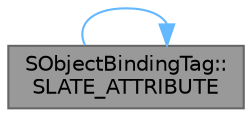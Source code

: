 digraph "SObjectBindingTag::SLATE_ATTRIBUTE"
{
 // INTERACTIVE_SVG=YES
 // LATEX_PDF_SIZE
  bgcolor="transparent";
  edge [fontname=Helvetica,fontsize=10,labelfontname=Helvetica,labelfontsize=10];
  node [fontname=Helvetica,fontsize=10,shape=box,height=0.2,width=0.4];
  rankdir="LR";
  Node1 [id="Node000001",label="SObjectBindingTag::\lSLATE_ATTRIBUTE",height=0.2,width=0.4,color="gray40", fillcolor="grey60", style="filled", fontcolor="black",tooltip="Tool tip text for this whole widget."];
  Node1 -> Node1 [id="edge1_Node000001_Node000001",color="steelblue1",style="solid",tooltip=" "];
}
